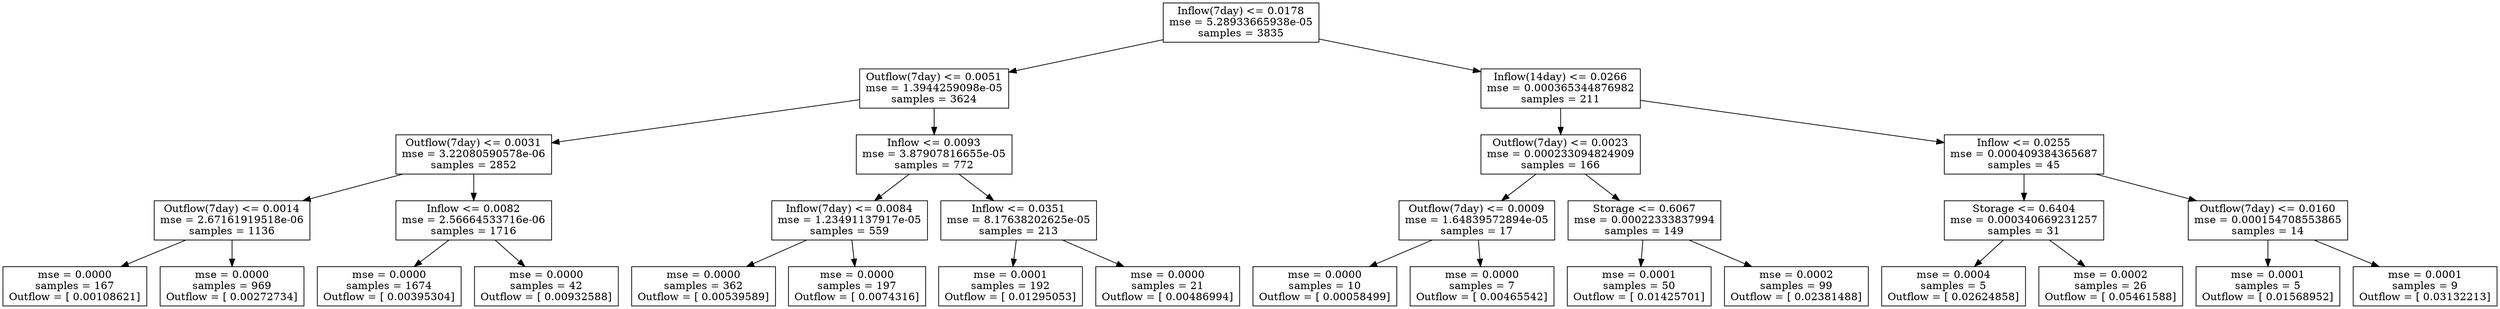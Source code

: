digraph Tree {
0 [label="Inflow(7day) <= 0.0178\nmse = 5.28933665938e-05\nsamples = 3835", shape="box"] ;
1 [label="Outflow(7day) <= 0.0051\nmse = 1.3944259098e-05\nsamples = 3624", shape="box"] ;
0 -> 1 ;
2 [label="Outflow(7day) <= 0.0031\nmse = 3.22080590578e-06\nsamples = 2852", shape="box"] ;
1 -> 2 ;
3 [label="Outflow(7day) <= 0.0014\nmse = 2.67161919518e-06\nsamples = 1136", shape="box"] ;
2 -> 3 ;
4 [label="mse = 0.0000\nsamples = 167\nOutflow = [ 0.00108621]", shape="box"] ;
3 -> 4 ;
5 [label="mse = 0.0000\nsamples = 969\nOutflow = [ 0.00272734]", shape="box"] ;
3 -> 5 ;
6 [label="Inflow <= 0.0082\nmse = 2.56664533716e-06\nsamples = 1716", shape="box"] ;
2 -> 6 ;
7 [label="mse = 0.0000\nsamples = 1674\nOutflow = [ 0.00395304]", shape="box"] ;
6 -> 7 ;
8 [label="mse = 0.0000\nsamples = 42\nOutflow = [ 0.00932588]", shape="box"] ;
6 -> 8 ;
9 [label="Inflow <= 0.0093\nmse = 3.87907816655e-05\nsamples = 772", shape="box"] ;
1 -> 9 ;
10 [label="Inflow(7day) <= 0.0084\nmse = 1.23491137917e-05\nsamples = 559", shape="box"] ;
9 -> 10 ;
11 [label="mse = 0.0000\nsamples = 362\nOutflow = [ 0.00539589]", shape="box"] ;
10 -> 11 ;
12 [label="mse = 0.0000\nsamples = 197\nOutflow = [ 0.0074316]", shape="box"] ;
10 -> 12 ;
13 [label="Inflow <= 0.0351\nmse = 8.17638202625e-05\nsamples = 213", shape="box"] ;
9 -> 13 ;
14 [label="mse = 0.0001\nsamples = 192\nOutflow = [ 0.01295053]", shape="box"] ;
13 -> 14 ;
15 [label="mse = 0.0000\nsamples = 21\nOutflow = [ 0.00486994]", shape="box"] ;
13 -> 15 ;
16 [label="Inflow(14day) <= 0.0266\nmse = 0.000365344876982\nsamples = 211", shape="box"] ;
0 -> 16 ;
17 [label="Outflow(7day) <= 0.0023\nmse = 0.000233094824909\nsamples = 166", shape="box"] ;
16 -> 17 ;
18 [label="Outflow(7day) <= 0.0009\nmse = 1.64839572894e-05\nsamples = 17", shape="box"] ;
17 -> 18 ;
19 [label="mse = 0.0000\nsamples = 10\nOutflow = [ 0.00058499]", shape="box"] ;
18 -> 19 ;
20 [label="mse = 0.0000\nsamples = 7\nOutflow = [ 0.00465542]", shape="box"] ;
18 -> 20 ;
21 [label="Storage <= 0.6067\nmse = 0.00022333837994\nsamples = 149", shape="box"] ;
17 -> 21 ;
22 [label="mse = 0.0001\nsamples = 50\nOutflow = [ 0.01425701]", shape="box"] ;
21 -> 22 ;
23 [label="mse = 0.0002\nsamples = 99\nOutflow = [ 0.02381488]", shape="box"] ;
21 -> 23 ;
24 [label="Inflow <= 0.0255\nmse = 0.000409384365687\nsamples = 45", shape="box"] ;
16 -> 24 ;
25 [label="Storage <= 0.6404\nmse = 0.000340669231257\nsamples = 31", shape="box"] ;
24 -> 25 ;
26 [label="mse = 0.0004\nsamples = 5\nOutflow = [ 0.02624858]", shape="box"] ;
25 -> 26 ;
27 [label="mse = 0.0002\nsamples = 26\nOutflow = [ 0.05461588]", shape="box"] ;
25 -> 27 ;
28 [label="Outflow(7day) <= 0.0160\nmse = 0.000154708553865\nsamples = 14", shape="box"] ;
24 -> 28 ;
29 [label="mse = 0.0001\nsamples = 5\nOutflow = [ 0.01568952]", shape="box"] ;
28 -> 29 ;
30 [label="mse = 0.0001\nsamples = 9\nOutflow = [ 0.03132213]", shape="box"] ;
28 -> 30 ;
}